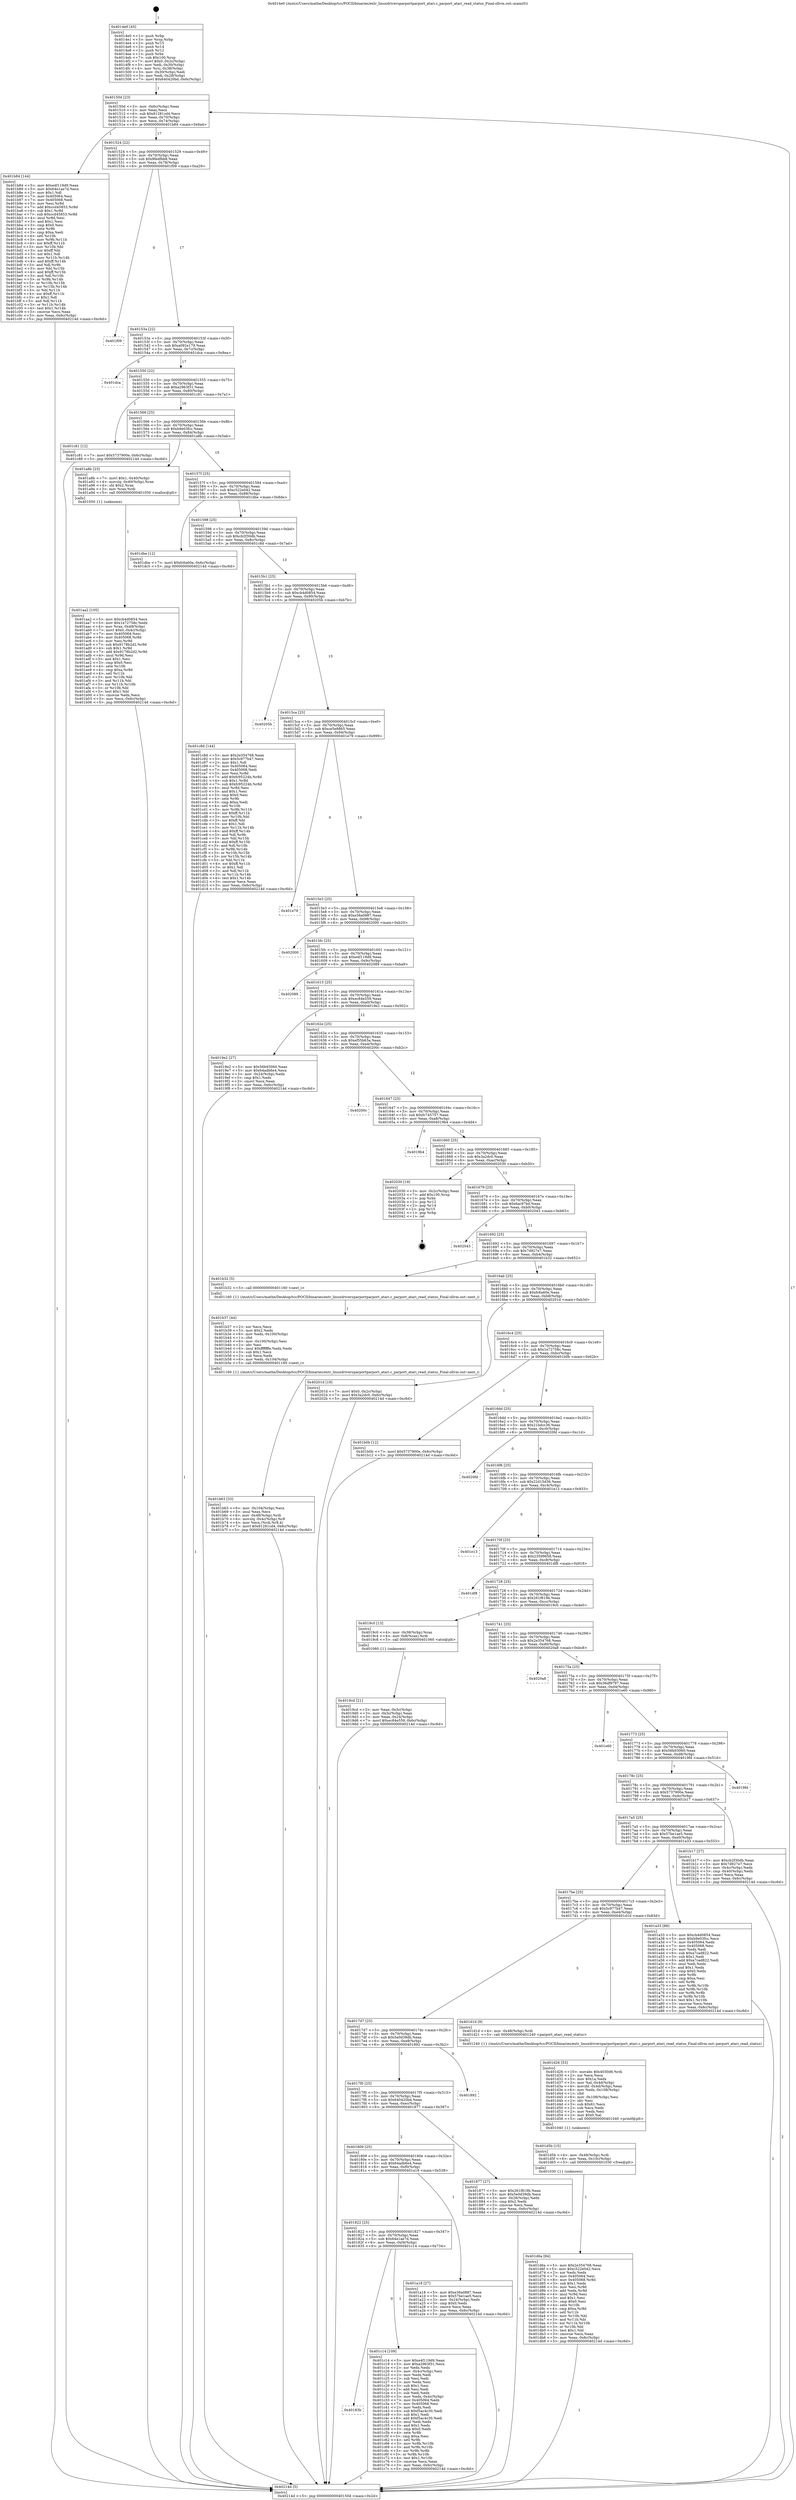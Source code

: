 digraph "0x4014e0" {
  label = "0x4014e0 (/mnt/c/Users/mathe/Desktop/tcc/POCII/binaries/extr_linuxdriversparportparport_atari.c_parport_atari_read_status_Final-ollvm.out::main(0))"
  labelloc = "t"
  node[shape=record]

  Entry [label="",width=0.3,height=0.3,shape=circle,fillcolor=black,style=filled]
  "0x40150d" [label="{
     0x40150d [23]\l
     | [instrs]\l
     &nbsp;&nbsp;0x40150d \<+3\>: mov -0x6c(%rbp),%eax\l
     &nbsp;&nbsp;0x401510 \<+2\>: mov %eax,%ecx\l
     &nbsp;&nbsp;0x401512 \<+6\>: sub $0x81281cd4,%ecx\l
     &nbsp;&nbsp;0x401518 \<+3\>: mov %eax,-0x70(%rbp)\l
     &nbsp;&nbsp;0x40151b \<+3\>: mov %ecx,-0x74(%rbp)\l
     &nbsp;&nbsp;0x40151e \<+6\>: je 0000000000401b84 \<main+0x6a4\>\l
  }"]
  "0x401b84" [label="{
     0x401b84 [144]\l
     | [instrs]\l
     &nbsp;&nbsp;0x401b84 \<+5\>: mov $0xe4f119d9,%eax\l
     &nbsp;&nbsp;0x401b89 \<+5\>: mov $0x64e1ae7d,%ecx\l
     &nbsp;&nbsp;0x401b8e \<+2\>: mov $0x1,%dl\l
     &nbsp;&nbsp;0x401b90 \<+7\>: mov 0x405064,%esi\l
     &nbsp;&nbsp;0x401b97 \<+7\>: mov 0x405068,%edi\l
     &nbsp;&nbsp;0x401b9e \<+3\>: mov %esi,%r8d\l
     &nbsp;&nbsp;0x401ba1 \<+7\>: add $0xccd45853,%r8d\l
     &nbsp;&nbsp;0x401ba8 \<+4\>: sub $0x1,%r8d\l
     &nbsp;&nbsp;0x401bac \<+7\>: sub $0xccd45853,%r8d\l
     &nbsp;&nbsp;0x401bb3 \<+4\>: imul %r8d,%esi\l
     &nbsp;&nbsp;0x401bb7 \<+3\>: and $0x1,%esi\l
     &nbsp;&nbsp;0x401bba \<+3\>: cmp $0x0,%esi\l
     &nbsp;&nbsp;0x401bbd \<+4\>: sete %r9b\l
     &nbsp;&nbsp;0x401bc1 \<+3\>: cmp $0xa,%edi\l
     &nbsp;&nbsp;0x401bc4 \<+4\>: setl %r10b\l
     &nbsp;&nbsp;0x401bc8 \<+3\>: mov %r9b,%r11b\l
     &nbsp;&nbsp;0x401bcb \<+4\>: xor $0xff,%r11b\l
     &nbsp;&nbsp;0x401bcf \<+3\>: mov %r10b,%bl\l
     &nbsp;&nbsp;0x401bd2 \<+3\>: xor $0xff,%bl\l
     &nbsp;&nbsp;0x401bd5 \<+3\>: xor $0x1,%dl\l
     &nbsp;&nbsp;0x401bd8 \<+3\>: mov %r11b,%r14b\l
     &nbsp;&nbsp;0x401bdb \<+4\>: and $0xff,%r14b\l
     &nbsp;&nbsp;0x401bdf \<+3\>: and %dl,%r9b\l
     &nbsp;&nbsp;0x401be2 \<+3\>: mov %bl,%r15b\l
     &nbsp;&nbsp;0x401be5 \<+4\>: and $0xff,%r15b\l
     &nbsp;&nbsp;0x401be9 \<+3\>: and %dl,%r10b\l
     &nbsp;&nbsp;0x401bec \<+3\>: or %r9b,%r14b\l
     &nbsp;&nbsp;0x401bef \<+3\>: or %r10b,%r15b\l
     &nbsp;&nbsp;0x401bf2 \<+3\>: xor %r15b,%r14b\l
     &nbsp;&nbsp;0x401bf5 \<+3\>: or %bl,%r11b\l
     &nbsp;&nbsp;0x401bf8 \<+4\>: xor $0xff,%r11b\l
     &nbsp;&nbsp;0x401bfc \<+3\>: or $0x1,%dl\l
     &nbsp;&nbsp;0x401bff \<+3\>: and %dl,%r11b\l
     &nbsp;&nbsp;0x401c02 \<+3\>: or %r11b,%r14b\l
     &nbsp;&nbsp;0x401c05 \<+4\>: test $0x1,%r14b\l
     &nbsp;&nbsp;0x401c09 \<+3\>: cmovne %ecx,%eax\l
     &nbsp;&nbsp;0x401c0c \<+3\>: mov %eax,-0x6c(%rbp)\l
     &nbsp;&nbsp;0x401c0f \<+5\>: jmp 000000000040214d \<main+0xc6d\>\l
  }"]
  "0x401524" [label="{
     0x401524 [22]\l
     | [instrs]\l
     &nbsp;&nbsp;0x401524 \<+5\>: jmp 0000000000401529 \<main+0x49\>\l
     &nbsp;&nbsp;0x401529 \<+3\>: mov -0x70(%rbp),%eax\l
     &nbsp;&nbsp;0x40152c \<+5\>: sub $0x9fedfbb8,%eax\l
     &nbsp;&nbsp;0x401531 \<+3\>: mov %eax,-0x78(%rbp)\l
     &nbsp;&nbsp;0x401534 \<+6\>: je 0000000000401f09 \<main+0xa29\>\l
  }"]
  Exit [label="",width=0.3,height=0.3,shape=circle,fillcolor=black,style=filled,peripheries=2]
  "0x401f09" [label="{
     0x401f09\l
  }", style=dashed]
  "0x40153a" [label="{
     0x40153a [22]\l
     | [instrs]\l
     &nbsp;&nbsp;0x40153a \<+5\>: jmp 000000000040153f \<main+0x5f\>\l
     &nbsp;&nbsp;0x40153f \<+3\>: mov -0x70(%rbp),%eax\l
     &nbsp;&nbsp;0x401542 \<+5\>: sub $0xa092e179,%eax\l
     &nbsp;&nbsp;0x401547 \<+3\>: mov %eax,-0x7c(%rbp)\l
     &nbsp;&nbsp;0x40154a \<+6\>: je 0000000000401dca \<main+0x8ea\>\l
  }"]
  "0x401d6a" [label="{
     0x401d6a [84]\l
     | [instrs]\l
     &nbsp;&nbsp;0x401d6a \<+5\>: mov $0x2e354768,%eax\l
     &nbsp;&nbsp;0x401d6f \<+5\>: mov $0xc522e042,%ecx\l
     &nbsp;&nbsp;0x401d74 \<+2\>: xor %edx,%edx\l
     &nbsp;&nbsp;0x401d76 \<+7\>: mov 0x405064,%esi\l
     &nbsp;&nbsp;0x401d7d \<+8\>: mov 0x405068,%r8d\l
     &nbsp;&nbsp;0x401d85 \<+3\>: sub $0x1,%edx\l
     &nbsp;&nbsp;0x401d88 \<+3\>: mov %esi,%r9d\l
     &nbsp;&nbsp;0x401d8b \<+3\>: add %edx,%r9d\l
     &nbsp;&nbsp;0x401d8e \<+4\>: imul %r9d,%esi\l
     &nbsp;&nbsp;0x401d92 \<+3\>: and $0x1,%esi\l
     &nbsp;&nbsp;0x401d95 \<+3\>: cmp $0x0,%esi\l
     &nbsp;&nbsp;0x401d98 \<+4\>: sete %r10b\l
     &nbsp;&nbsp;0x401d9c \<+4\>: cmp $0xa,%r8d\l
     &nbsp;&nbsp;0x401da0 \<+4\>: setl %r11b\l
     &nbsp;&nbsp;0x401da4 \<+3\>: mov %r10b,%bl\l
     &nbsp;&nbsp;0x401da7 \<+3\>: and %r11b,%bl\l
     &nbsp;&nbsp;0x401daa \<+3\>: xor %r11b,%r10b\l
     &nbsp;&nbsp;0x401dad \<+3\>: or %r10b,%bl\l
     &nbsp;&nbsp;0x401db0 \<+3\>: test $0x1,%bl\l
     &nbsp;&nbsp;0x401db3 \<+3\>: cmovne %ecx,%eax\l
     &nbsp;&nbsp;0x401db6 \<+3\>: mov %eax,-0x6c(%rbp)\l
     &nbsp;&nbsp;0x401db9 \<+5\>: jmp 000000000040214d \<main+0xc6d\>\l
  }"]
  "0x401dca" [label="{
     0x401dca\l
  }", style=dashed]
  "0x401550" [label="{
     0x401550 [22]\l
     | [instrs]\l
     &nbsp;&nbsp;0x401550 \<+5\>: jmp 0000000000401555 \<main+0x75\>\l
     &nbsp;&nbsp;0x401555 \<+3\>: mov -0x70(%rbp),%eax\l
     &nbsp;&nbsp;0x401558 \<+5\>: sub $0xa2963f31,%eax\l
     &nbsp;&nbsp;0x40155d \<+3\>: mov %eax,-0x80(%rbp)\l
     &nbsp;&nbsp;0x401560 \<+6\>: je 0000000000401c81 \<main+0x7a1\>\l
  }"]
  "0x401d5b" [label="{
     0x401d5b [15]\l
     | [instrs]\l
     &nbsp;&nbsp;0x401d5b \<+4\>: mov -0x48(%rbp),%rdi\l
     &nbsp;&nbsp;0x401d5f \<+6\>: mov %eax,-0x10c(%rbp)\l
     &nbsp;&nbsp;0x401d65 \<+5\>: call 0000000000401030 \<free@plt\>\l
     | [calls]\l
     &nbsp;&nbsp;0x401030 \{1\} (unknown)\l
  }"]
  "0x401c81" [label="{
     0x401c81 [12]\l
     | [instrs]\l
     &nbsp;&nbsp;0x401c81 \<+7\>: movl $0x5737900e,-0x6c(%rbp)\l
     &nbsp;&nbsp;0x401c88 \<+5\>: jmp 000000000040214d \<main+0xc6d\>\l
  }"]
  "0x401566" [label="{
     0x401566 [25]\l
     | [instrs]\l
     &nbsp;&nbsp;0x401566 \<+5\>: jmp 000000000040156b \<main+0x8b\>\l
     &nbsp;&nbsp;0x40156b \<+3\>: mov -0x70(%rbp),%eax\l
     &nbsp;&nbsp;0x40156e \<+5\>: sub $0xb9e03fcc,%eax\l
     &nbsp;&nbsp;0x401573 \<+6\>: mov %eax,-0x84(%rbp)\l
     &nbsp;&nbsp;0x401579 \<+6\>: je 0000000000401a8b \<main+0x5ab\>\l
  }"]
  "0x401d26" [label="{
     0x401d26 [53]\l
     | [instrs]\l
     &nbsp;&nbsp;0x401d26 \<+10\>: movabs $0x4030d6,%rdi\l
     &nbsp;&nbsp;0x401d30 \<+2\>: xor %ecx,%ecx\l
     &nbsp;&nbsp;0x401d32 \<+5\>: mov $0x1a,%edx\l
     &nbsp;&nbsp;0x401d37 \<+3\>: mov %al,-0x4d(%rbp)\l
     &nbsp;&nbsp;0x401d3a \<+4\>: movzbl -0x4d(%rbp),%eax\l
     &nbsp;&nbsp;0x401d3e \<+6\>: mov %edx,-0x108(%rbp)\l
     &nbsp;&nbsp;0x401d44 \<+1\>: cltd\l
     &nbsp;&nbsp;0x401d45 \<+6\>: mov -0x108(%rbp),%esi\l
     &nbsp;&nbsp;0x401d4b \<+2\>: idiv %esi\l
     &nbsp;&nbsp;0x401d4d \<+3\>: sub $0x61,%ecx\l
     &nbsp;&nbsp;0x401d50 \<+2\>: sub %ecx,%edx\l
     &nbsp;&nbsp;0x401d52 \<+2\>: mov %edx,%esi\l
     &nbsp;&nbsp;0x401d54 \<+2\>: mov $0x0,%al\l
     &nbsp;&nbsp;0x401d56 \<+5\>: call 0000000000401040 \<printf@plt\>\l
     | [calls]\l
     &nbsp;&nbsp;0x401040 \{1\} (unknown)\l
  }"]
  "0x401a8b" [label="{
     0x401a8b [23]\l
     | [instrs]\l
     &nbsp;&nbsp;0x401a8b \<+7\>: movl $0x1,-0x40(%rbp)\l
     &nbsp;&nbsp;0x401a92 \<+4\>: movslq -0x40(%rbp),%rax\l
     &nbsp;&nbsp;0x401a96 \<+4\>: shl $0x2,%rax\l
     &nbsp;&nbsp;0x401a9a \<+3\>: mov %rax,%rdi\l
     &nbsp;&nbsp;0x401a9d \<+5\>: call 0000000000401050 \<malloc@plt\>\l
     | [calls]\l
     &nbsp;&nbsp;0x401050 \{1\} (unknown)\l
  }"]
  "0x40157f" [label="{
     0x40157f [25]\l
     | [instrs]\l
     &nbsp;&nbsp;0x40157f \<+5\>: jmp 0000000000401584 \<main+0xa4\>\l
     &nbsp;&nbsp;0x401584 \<+3\>: mov -0x70(%rbp),%eax\l
     &nbsp;&nbsp;0x401587 \<+5\>: sub $0xc522e042,%eax\l
     &nbsp;&nbsp;0x40158c \<+6\>: mov %eax,-0x88(%rbp)\l
     &nbsp;&nbsp;0x401592 \<+6\>: je 0000000000401dbe \<main+0x8de\>\l
  }"]
  "0x40183b" [label="{
     0x40183b\l
  }", style=dashed]
  "0x401dbe" [label="{
     0x401dbe [12]\l
     | [instrs]\l
     &nbsp;&nbsp;0x401dbe \<+7\>: movl $0xfc6a60e,-0x6c(%rbp)\l
     &nbsp;&nbsp;0x401dc5 \<+5\>: jmp 000000000040214d \<main+0xc6d\>\l
  }"]
  "0x401598" [label="{
     0x401598 [25]\l
     | [instrs]\l
     &nbsp;&nbsp;0x401598 \<+5\>: jmp 000000000040159d \<main+0xbd\>\l
     &nbsp;&nbsp;0x40159d \<+3\>: mov -0x70(%rbp),%eax\l
     &nbsp;&nbsp;0x4015a0 \<+5\>: sub $0xcb2f30db,%eax\l
     &nbsp;&nbsp;0x4015a5 \<+6\>: mov %eax,-0x8c(%rbp)\l
     &nbsp;&nbsp;0x4015ab \<+6\>: je 0000000000401c8d \<main+0x7ad\>\l
  }"]
  "0x401c14" [label="{
     0x401c14 [109]\l
     | [instrs]\l
     &nbsp;&nbsp;0x401c14 \<+5\>: mov $0xe4f119d9,%eax\l
     &nbsp;&nbsp;0x401c19 \<+5\>: mov $0xa2963f31,%ecx\l
     &nbsp;&nbsp;0x401c1e \<+2\>: xor %edx,%edx\l
     &nbsp;&nbsp;0x401c20 \<+3\>: mov -0x4c(%rbp),%esi\l
     &nbsp;&nbsp;0x401c23 \<+2\>: mov %edx,%edi\l
     &nbsp;&nbsp;0x401c25 \<+2\>: sub %esi,%edi\l
     &nbsp;&nbsp;0x401c27 \<+2\>: mov %edx,%esi\l
     &nbsp;&nbsp;0x401c29 \<+3\>: sub $0x1,%esi\l
     &nbsp;&nbsp;0x401c2c \<+2\>: add %esi,%edi\l
     &nbsp;&nbsp;0x401c2e \<+2\>: sub %edi,%edx\l
     &nbsp;&nbsp;0x401c30 \<+3\>: mov %edx,-0x4c(%rbp)\l
     &nbsp;&nbsp;0x401c33 \<+7\>: mov 0x405064,%edx\l
     &nbsp;&nbsp;0x401c3a \<+7\>: mov 0x405068,%esi\l
     &nbsp;&nbsp;0x401c41 \<+2\>: mov %edx,%edi\l
     &nbsp;&nbsp;0x401c43 \<+6\>: sub $0xf5ac4c30,%edi\l
     &nbsp;&nbsp;0x401c49 \<+3\>: sub $0x1,%edi\l
     &nbsp;&nbsp;0x401c4c \<+6\>: add $0xf5ac4c30,%edi\l
     &nbsp;&nbsp;0x401c52 \<+3\>: imul %edi,%edx\l
     &nbsp;&nbsp;0x401c55 \<+3\>: and $0x1,%edx\l
     &nbsp;&nbsp;0x401c58 \<+3\>: cmp $0x0,%edx\l
     &nbsp;&nbsp;0x401c5b \<+4\>: sete %r8b\l
     &nbsp;&nbsp;0x401c5f \<+3\>: cmp $0xa,%esi\l
     &nbsp;&nbsp;0x401c62 \<+4\>: setl %r9b\l
     &nbsp;&nbsp;0x401c66 \<+3\>: mov %r8b,%r10b\l
     &nbsp;&nbsp;0x401c69 \<+3\>: and %r9b,%r10b\l
     &nbsp;&nbsp;0x401c6c \<+3\>: xor %r9b,%r8b\l
     &nbsp;&nbsp;0x401c6f \<+3\>: or %r8b,%r10b\l
     &nbsp;&nbsp;0x401c72 \<+4\>: test $0x1,%r10b\l
     &nbsp;&nbsp;0x401c76 \<+3\>: cmovne %ecx,%eax\l
     &nbsp;&nbsp;0x401c79 \<+3\>: mov %eax,-0x6c(%rbp)\l
     &nbsp;&nbsp;0x401c7c \<+5\>: jmp 000000000040214d \<main+0xc6d\>\l
  }"]
  "0x401c8d" [label="{
     0x401c8d [144]\l
     | [instrs]\l
     &nbsp;&nbsp;0x401c8d \<+5\>: mov $0x2e354768,%eax\l
     &nbsp;&nbsp;0x401c92 \<+5\>: mov $0x5c977b47,%ecx\l
     &nbsp;&nbsp;0x401c97 \<+2\>: mov $0x1,%dl\l
     &nbsp;&nbsp;0x401c99 \<+7\>: mov 0x405064,%esi\l
     &nbsp;&nbsp;0x401ca0 \<+7\>: mov 0x405068,%edi\l
     &nbsp;&nbsp;0x401ca7 \<+3\>: mov %esi,%r8d\l
     &nbsp;&nbsp;0x401caa \<+7\>: add $0xfc95224b,%r8d\l
     &nbsp;&nbsp;0x401cb1 \<+4\>: sub $0x1,%r8d\l
     &nbsp;&nbsp;0x401cb5 \<+7\>: sub $0xfc95224b,%r8d\l
     &nbsp;&nbsp;0x401cbc \<+4\>: imul %r8d,%esi\l
     &nbsp;&nbsp;0x401cc0 \<+3\>: and $0x1,%esi\l
     &nbsp;&nbsp;0x401cc3 \<+3\>: cmp $0x0,%esi\l
     &nbsp;&nbsp;0x401cc6 \<+4\>: sete %r9b\l
     &nbsp;&nbsp;0x401cca \<+3\>: cmp $0xa,%edi\l
     &nbsp;&nbsp;0x401ccd \<+4\>: setl %r10b\l
     &nbsp;&nbsp;0x401cd1 \<+3\>: mov %r9b,%r11b\l
     &nbsp;&nbsp;0x401cd4 \<+4\>: xor $0xff,%r11b\l
     &nbsp;&nbsp;0x401cd8 \<+3\>: mov %r10b,%bl\l
     &nbsp;&nbsp;0x401cdb \<+3\>: xor $0xff,%bl\l
     &nbsp;&nbsp;0x401cde \<+3\>: xor $0x1,%dl\l
     &nbsp;&nbsp;0x401ce1 \<+3\>: mov %r11b,%r14b\l
     &nbsp;&nbsp;0x401ce4 \<+4\>: and $0xff,%r14b\l
     &nbsp;&nbsp;0x401ce8 \<+3\>: and %dl,%r9b\l
     &nbsp;&nbsp;0x401ceb \<+3\>: mov %bl,%r15b\l
     &nbsp;&nbsp;0x401cee \<+4\>: and $0xff,%r15b\l
     &nbsp;&nbsp;0x401cf2 \<+3\>: and %dl,%r10b\l
     &nbsp;&nbsp;0x401cf5 \<+3\>: or %r9b,%r14b\l
     &nbsp;&nbsp;0x401cf8 \<+3\>: or %r10b,%r15b\l
     &nbsp;&nbsp;0x401cfb \<+3\>: xor %r15b,%r14b\l
     &nbsp;&nbsp;0x401cfe \<+3\>: or %bl,%r11b\l
     &nbsp;&nbsp;0x401d01 \<+4\>: xor $0xff,%r11b\l
     &nbsp;&nbsp;0x401d05 \<+3\>: or $0x1,%dl\l
     &nbsp;&nbsp;0x401d08 \<+3\>: and %dl,%r11b\l
     &nbsp;&nbsp;0x401d0b \<+3\>: or %r11b,%r14b\l
     &nbsp;&nbsp;0x401d0e \<+4\>: test $0x1,%r14b\l
     &nbsp;&nbsp;0x401d12 \<+3\>: cmovne %ecx,%eax\l
     &nbsp;&nbsp;0x401d15 \<+3\>: mov %eax,-0x6c(%rbp)\l
     &nbsp;&nbsp;0x401d18 \<+5\>: jmp 000000000040214d \<main+0xc6d\>\l
  }"]
  "0x4015b1" [label="{
     0x4015b1 [25]\l
     | [instrs]\l
     &nbsp;&nbsp;0x4015b1 \<+5\>: jmp 00000000004015b6 \<main+0xd6\>\l
     &nbsp;&nbsp;0x4015b6 \<+3\>: mov -0x70(%rbp),%eax\l
     &nbsp;&nbsp;0x4015b9 \<+5\>: sub $0xcb4d0854,%eax\l
     &nbsp;&nbsp;0x4015be \<+6\>: mov %eax,-0x90(%rbp)\l
     &nbsp;&nbsp;0x4015c4 \<+6\>: je 000000000040205b \<main+0xb7b\>\l
  }"]
  "0x401b63" [label="{
     0x401b63 [33]\l
     | [instrs]\l
     &nbsp;&nbsp;0x401b63 \<+6\>: mov -0x104(%rbp),%ecx\l
     &nbsp;&nbsp;0x401b69 \<+3\>: imul %eax,%ecx\l
     &nbsp;&nbsp;0x401b6c \<+4\>: mov -0x48(%rbp),%rdi\l
     &nbsp;&nbsp;0x401b70 \<+4\>: movslq -0x4c(%rbp),%r8\l
     &nbsp;&nbsp;0x401b74 \<+4\>: mov %ecx,(%rdi,%r8,4)\l
     &nbsp;&nbsp;0x401b78 \<+7\>: movl $0x81281cd4,-0x6c(%rbp)\l
     &nbsp;&nbsp;0x401b7f \<+5\>: jmp 000000000040214d \<main+0xc6d\>\l
  }"]
  "0x40205b" [label="{
     0x40205b\l
  }", style=dashed]
  "0x4015ca" [label="{
     0x4015ca [25]\l
     | [instrs]\l
     &nbsp;&nbsp;0x4015ca \<+5\>: jmp 00000000004015cf \<main+0xef\>\l
     &nbsp;&nbsp;0x4015cf \<+3\>: mov -0x70(%rbp),%eax\l
     &nbsp;&nbsp;0x4015d2 \<+5\>: sub $0xce5e8865,%eax\l
     &nbsp;&nbsp;0x4015d7 \<+6\>: mov %eax,-0x94(%rbp)\l
     &nbsp;&nbsp;0x4015dd \<+6\>: je 0000000000401e79 \<main+0x999\>\l
  }"]
  "0x401b37" [label="{
     0x401b37 [44]\l
     | [instrs]\l
     &nbsp;&nbsp;0x401b37 \<+2\>: xor %ecx,%ecx\l
     &nbsp;&nbsp;0x401b39 \<+5\>: mov $0x2,%edx\l
     &nbsp;&nbsp;0x401b3e \<+6\>: mov %edx,-0x100(%rbp)\l
     &nbsp;&nbsp;0x401b44 \<+1\>: cltd\l
     &nbsp;&nbsp;0x401b45 \<+6\>: mov -0x100(%rbp),%esi\l
     &nbsp;&nbsp;0x401b4b \<+2\>: idiv %esi\l
     &nbsp;&nbsp;0x401b4d \<+6\>: imul $0xfffffffe,%edx,%edx\l
     &nbsp;&nbsp;0x401b53 \<+3\>: sub $0x1,%ecx\l
     &nbsp;&nbsp;0x401b56 \<+2\>: sub %ecx,%edx\l
     &nbsp;&nbsp;0x401b58 \<+6\>: mov %edx,-0x104(%rbp)\l
     &nbsp;&nbsp;0x401b5e \<+5\>: call 0000000000401160 \<next_i\>\l
     | [calls]\l
     &nbsp;&nbsp;0x401160 \{1\} (/mnt/c/Users/mathe/Desktop/tcc/POCII/binaries/extr_linuxdriversparportparport_atari.c_parport_atari_read_status_Final-ollvm.out::next_i)\l
  }"]
  "0x401e79" [label="{
     0x401e79\l
  }", style=dashed]
  "0x4015e3" [label="{
     0x4015e3 [25]\l
     | [instrs]\l
     &nbsp;&nbsp;0x4015e3 \<+5\>: jmp 00000000004015e8 \<main+0x108\>\l
     &nbsp;&nbsp;0x4015e8 \<+3\>: mov -0x70(%rbp),%eax\l
     &nbsp;&nbsp;0x4015eb \<+5\>: sub $0xe36a0887,%eax\l
     &nbsp;&nbsp;0x4015f0 \<+6\>: mov %eax,-0x98(%rbp)\l
     &nbsp;&nbsp;0x4015f6 \<+6\>: je 0000000000402000 \<main+0xb20\>\l
  }"]
  "0x401aa2" [label="{
     0x401aa2 [105]\l
     | [instrs]\l
     &nbsp;&nbsp;0x401aa2 \<+5\>: mov $0xcb4d0854,%ecx\l
     &nbsp;&nbsp;0x401aa7 \<+5\>: mov $0x1e72758c,%edx\l
     &nbsp;&nbsp;0x401aac \<+4\>: mov %rax,-0x48(%rbp)\l
     &nbsp;&nbsp;0x401ab0 \<+7\>: movl $0x0,-0x4c(%rbp)\l
     &nbsp;&nbsp;0x401ab7 \<+7\>: mov 0x405064,%esi\l
     &nbsp;&nbsp;0x401abe \<+8\>: mov 0x405068,%r8d\l
     &nbsp;&nbsp;0x401ac6 \<+3\>: mov %esi,%r9d\l
     &nbsp;&nbsp;0x401ac9 \<+7\>: sub $0x9178b2d2,%r9d\l
     &nbsp;&nbsp;0x401ad0 \<+4\>: sub $0x1,%r9d\l
     &nbsp;&nbsp;0x401ad4 \<+7\>: add $0x9178b2d2,%r9d\l
     &nbsp;&nbsp;0x401adb \<+4\>: imul %r9d,%esi\l
     &nbsp;&nbsp;0x401adf \<+3\>: and $0x1,%esi\l
     &nbsp;&nbsp;0x401ae2 \<+3\>: cmp $0x0,%esi\l
     &nbsp;&nbsp;0x401ae5 \<+4\>: sete %r10b\l
     &nbsp;&nbsp;0x401ae9 \<+4\>: cmp $0xa,%r8d\l
     &nbsp;&nbsp;0x401aed \<+4\>: setl %r11b\l
     &nbsp;&nbsp;0x401af1 \<+3\>: mov %r10b,%bl\l
     &nbsp;&nbsp;0x401af4 \<+3\>: and %r11b,%bl\l
     &nbsp;&nbsp;0x401af7 \<+3\>: xor %r11b,%r10b\l
     &nbsp;&nbsp;0x401afa \<+3\>: or %r10b,%bl\l
     &nbsp;&nbsp;0x401afd \<+3\>: test $0x1,%bl\l
     &nbsp;&nbsp;0x401b00 \<+3\>: cmovne %edx,%ecx\l
     &nbsp;&nbsp;0x401b03 \<+3\>: mov %ecx,-0x6c(%rbp)\l
     &nbsp;&nbsp;0x401b06 \<+5\>: jmp 000000000040214d \<main+0xc6d\>\l
  }"]
  "0x402000" [label="{
     0x402000\l
  }", style=dashed]
  "0x4015fc" [label="{
     0x4015fc [25]\l
     | [instrs]\l
     &nbsp;&nbsp;0x4015fc \<+5\>: jmp 0000000000401601 \<main+0x121\>\l
     &nbsp;&nbsp;0x401601 \<+3\>: mov -0x70(%rbp),%eax\l
     &nbsp;&nbsp;0x401604 \<+5\>: sub $0xe4f119d9,%eax\l
     &nbsp;&nbsp;0x401609 \<+6\>: mov %eax,-0x9c(%rbp)\l
     &nbsp;&nbsp;0x40160f \<+6\>: je 0000000000402089 \<main+0xba9\>\l
  }"]
  "0x401822" [label="{
     0x401822 [25]\l
     | [instrs]\l
     &nbsp;&nbsp;0x401822 \<+5\>: jmp 0000000000401827 \<main+0x347\>\l
     &nbsp;&nbsp;0x401827 \<+3\>: mov -0x70(%rbp),%eax\l
     &nbsp;&nbsp;0x40182a \<+5\>: sub $0x64e1ae7d,%eax\l
     &nbsp;&nbsp;0x40182f \<+6\>: mov %eax,-0xf4(%rbp)\l
     &nbsp;&nbsp;0x401835 \<+6\>: je 0000000000401c14 \<main+0x734\>\l
  }"]
  "0x402089" [label="{
     0x402089\l
  }", style=dashed]
  "0x401615" [label="{
     0x401615 [25]\l
     | [instrs]\l
     &nbsp;&nbsp;0x401615 \<+5\>: jmp 000000000040161a \<main+0x13a\>\l
     &nbsp;&nbsp;0x40161a \<+3\>: mov -0x70(%rbp),%eax\l
     &nbsp;&nbsp;0x40161d \<+5\>: sub $0xec84e559,%eax\l
     &nbsp;&nbsp;0x401622 \<+6\>: mov %eax,-0xa0(%rbp)\l
     &nbsp;&nbsp;0x401628 \<+6\>: je 00000000004019e2 \<main+0x502\>\l
  }"]
  "0x401a18" [label="{
     0x401a18 [27]\l
     | [instrs]\l
     &nbsp;&nbsp;0x401a18 \<+5\>: mov $0xe36a0887,%eax\l
     &nbsp;&nbsp;0x401a1d \<+5\>: mov $0x57be1ae5,%ecx\l
     &nbsp;&nbsp;0x401a22 \<+3\>: mov -0x24(%rbp),%edx\l
     &nbsp;&nbsp;0x401a25 \<+3\>: cmp $0x0,%edx\l
     &nbsp;&nbsp;0x401a28 \<+3\>: cmove %ecx,%eax\l
     &nbsp;&nbsp;0x401a2b \<+3\>: mov %eax,-0x6c(%rbp)\l
     &nbsp;&nbsp;0x401a2e \<+5\>: jmp 000000000040214d \<main+0xc6d\>\l
  }"]
  "0x4019e2" [label="{
     0x4019e2 [27]\l
     | [instrs]\l
     &nbsp;&nbsp;0x4019e2 \<+5\>: mov $0x56b93060,%eax\l
     &nbsp;&nbsp;0x4019e7 \<+5\>: mov $0x64adb6e4,%ecx\l
     &nbsp;&nbsp;0x4019ec \<+3\>: mov -0x24(%rbp),%edx\l
     &nbsp;&nbsp;0x4019ef \<+3\>: cmp $0x1,%edx\l
     &nbsp;&nbsp;0x4019f2 \<+3\>: cmovl %ecx,%eax\l
     &nbsp;&nbsp;0x4019f5 \<+3\>: mov %eax,-0x6c(%rbp)\l
     &nbsp;&nbsp;0x4019f8 \<+5\>: jmp 000000000040214d \<main+0xc6d\>\l
  }"]
  "0x40162e" [label="{
     0x40162e [25]\l
     | [instrs]\l
     &nbsp;&nbsp;0x40162e \<+5\>: jmp 0000000000401633 \<main+0x153\>\l
     &nbsp;&nbsp;0x401633 \<+3\>: mov -0x70(%rbp),%eax\l
     &nbsp;&nbsp;0x401636 \<+5\>: sub $0xef55b63a,%eax\l
     &nbsp;&nbsp;0x40163b \<+6\>: mov %eax,-0xa4(%rbp)\l
     &nbsp;&nbsp;0x401641 \<+6\>: je 000000000040200c \<main+0xb2c\>\l
  }"]
  "0x4019cd" [label="{
     0x4019cd [21]\l
     | [instrs]\l
     &nbsp;&nbsp;0x4019cd \<+3\>: mov %eax,-0x3c(%rbp)\l
     &nbsp;&nbsp;0x4019d0 \<+3\>: mov -0x3c(%rbp),%eax\l
     &nbsp;&nbsp;0x4019d3 \<+3\>: mov %eax,-0x24(%rbp)\l
     &nbsp;&nbsp;0x4019d6 \<+7\>: movl $0xec84e559,-0x6c(%rbp)\l
     &nbsp;&nbsp;0x4019dd \<+5\>: jmp 000000000040214d \<main+0xc6d\>\l
  }"]
  "0x40200c" [label="{
     0x40200c\l
  }", style=dashed]
  "0x401647" [label="{
     0x401647 [25]\l
     | [instrs]\l
     &nbsp;&nbsp;0x401647 \<+5\>: jmp 000000000040164c \<main+0x16c\>\l
     &nbsp;&nbsp;0x40164c \<+3\>: mov -0x70(%rbp),%eax\l
     &nbsp;&nbsp;0x40164f \<+5\>: sub $0xfc745757,%eax\l
     &nbsp;&nbsp;0x401654 \<+6\>: mov %eax,-0xa8(%rbp)\l
     &nbsp;&nbsp;0x40165a \<+6\>: je 00000000004019b4 \<main+0x4d4\>\l
  }"]
  "0x4014e0" [label="{
     0x4014e0 [45]\l
     | [instrs]\l
     &nbsp;&nbsp;0x4014e0 \<+1\>: push %rbp\l
     &nbsp;&nbsp;0x4014e1 \<+3\>: mov %rsp,%rbp\l
     &nbsp;&nbsp;0x4014e4 \<+2\>: push %r15\l
     &nbsp;&nbsp;0x4014e6 \<+2\>: push %r14\l
     &nbsp;&nbsp;0x4014e8 \<+2\>: push %r12\l
     &nbsp;&nbsp;0x4014ea \<+1\>: push %rbx\l
     &nbsp;&nbsp;0x4014eb \<+7\>: sub $0x100,%rsp\l
     &nbsp;&nbsp;0x4014f2 \<+7\>: movl $0x0,-0x2c(%rbp)\l
     &nbsp;&nbsp;0x4014f9 \<+3\>: mov %edi,-0x30(%rbp)\l
     &nbsp;&nbsp;0x4014fc \<+4\>: mov %rsi,-0x38(%rbp)\l
     &nbsp;&nbsp;0x401500 \<+3\>: mov -0x30(%rbp),%edi\l
     &nbsp;&nbsp;0x401503 \<+3\>: mov %edi,-0x28(%rbp)\l
     &nbsp;&nbsp;0x401506 \<+7\>: movl $0x640420bd,-0x6c(%rbp)\l
  }"]
  "0x4019b4" [label="{
     0x4019b4\l
  }", style=dashed]
  "0x401660" [label="{
     0x401660 [25]\l
     | [instrs]\l
     &nbsp;&nbsp;0x401660 \<+5\>: jmp 0000000000401665 \<main+0x185\>\l
     &nbsp;&nbsp;0x401665 \<+3\>: mov -0x70(%rbp),%eax\l
     &nbsp;&nbsp;0x401668 \<+5\>: sub $0x3a2dc0,%eax\l
     &nbsp;&nbsp;0x40166d \<+6\>: mov %eax,-0xac(%rbp)\l
     &nbsp;&nbsp;0x401673 \<+6\>: je 0000000000402030 \<main+0xb50\>\l
  }"]
  "0x40214d" [label="{
     0x40214d [5]\l
     | [instrs]\l
     &nbsp;&nbsp;0x40214d \<+5\>: jmp 000000000040150d \<main+0x2d\>\l
  }"]
  "0x402030" [label="{
     0x402030 [19]\l
     | [instrs]\l
     &nbsp;&nbsp;0x402030 \<+3\>: mov -0x2c(%rbp),%eax\l
     &nbsp;&nbsp;0x402033 \<+7\>: add $0x100,%rsp\l
     &nbsp;&nbsp;0x40203a \<+1\>: pop %rbx\l
     &nbsp;&nbsp;0x40203b \<+2\>: pop %r12\l
     &nbsp;&nbsp;0x40203d \<+2\>: pop %r14\l
     &nbsp;&nbsp;0x40203f \<+2\>: pop %r15\l
     &nbsp;&nbsp;0x402041 \<+1\>: pop %rbp\l
     &nbsp;&nbsp;0x402042 \<+1\>: ret\l
  }"]
  "0x401679" [label="{
     0x401679 [25]\l
     | [instrs]\l
     &nbsp;&nbsp;0x401679 \<+5\>: jmp 000000000040167e \<main+0x19e\>\l
     &nbsp;&nbsp;0x40167e \<+3\>: mov -0x70(%rbp),%eax\l
     &nbsp;&nbsp;0x401681 \<+5\>: sub $0x6ac97bd,%eax\l
     &nbsp;&nbsp;0x401686 \<+6\>: mov %eax,-0xb0(%rbp)\l
     &nbsp;&nbsp;0x40168c \<+6\>: je 0000000000402043 \<main+0xb63\>\l
  }"]
  "0x401809" [label="{
     0x401809 [25]\l
     | [instrs]\l
     &nbsp;&nbsp;0x401809 \<+5\>: jmp 000000000040180e \<main+0x32e\>\l
     &nbsp;&nbsp;0x40180e \<+3\>: mov -0x70(%rbp),%eax\l
     &nbsp;&nbsp;0x401811 \<+5\>: sub $0x64adb6e4,%eax\l
     &nbsp;&nbsp;0x401816 \<+6\>: mov %eax,-0xf0(%rbp)\l
     &nbsp;&nbsp;0x40181c \<+6\>: je 0000000000401a18 \<main+0x538\>\l
  }"]
  "0x402043" [label="{
     0x402043\l
  }", style=dashed]
  "0x401692" [label="{
     0x401692 [25]\l
     | [instrs]\l
     &nbsp;&nbsp;0x401692 \<+5\>: jmp 0000000000401697 \<main+0x1b7\>\l
     &nbsp;&nbsp;0x401697 \<+3\>: mov -0x70(%rbp),%eax\l
     &nbsp;&nbsp;0x40169a \<+5\>: sub $0x7d927e7,%eax\l
     &nbsp;&nbsp;0x40169f \<+6\>: mov %eax,-0xb4(%rbp)\l
     &nbsp;&nbsp;0x4016a5 \<+6\>: je 0000000000401b32 \<main+0x652\>\l
  }"]
  "0x401877" [label="{
     0x401877 [27]\l
     | [instrs]\l
     &nbsp;&nbsp;0x401877 \<+5\>: mov $0x261f819b,%eax\l
     &nbsp;&nbsp;0x40187c \<+5\>: mov $0x5e0d39db,%ecx\l
     &nbsp;&nbsp;0x401881 \<+3\>: mov -0x28(%rbp),%edx\l
     &nbsp;&nbsp;0x401884 \<+3\>: cmp $0x2,%edx\l
     &nbsp;&nbsp;0x401887 \<+3\>: cmovne %ecx,%eax\l
     &nbsp;&nbsp;0x40188a \<+3\>: mov %eax,-0x6c(%rbp)\l
     &nbsp;&nbsp;0x40188d \<+5\>: jmp 000000000040214d \<main+0xc6d\>\l
  }"]
  "0x401b32" [label="{
     0x401b32 [5]\l
     | [instrs]\l
     &nbsp;&nbsp;0x401b32 \<+5\>: call 0000000000401160 \<next_i\>\l
     | [calls]\l
     &nbsp;&nbsp;0x401160 \{1\} (/mnt/c/Users/mathe/Desktop/tcc/POCII/binaries/extr_linuxdriversparportparport_atari.c_parport_atari_read_status_Final-ollvm.out::next_i)\l
  }"]
  "0x4016ab" [label="{
     0x4016ab [25]\l
     | [instrs]\l
     &nbsp;&nbsp;0x4016ab \<+5\>: jmp 00000000004016b0 \<main+0x1d0\>\l
     &nbsp;&nbsp;0x4016b0 \<+3\>: mov -0x70(%rbp),%eax\l
     &nbsp;&nbsp;0x4016b3 \<+5\>: sub $0xfc6a60e,%eax\l
     &nbsp;&nbsp;0x4016b8 \<+6\>: mov %eax,-0xb8(%rbp)\l
     &nbsp;&nbsp;0x4016be \<+6\>: je 000000000040201d \<main+0xb3d\>\l
  }"]
  "0x4017f0" [label="{
     0x4017f0 [25]\l
     | [instrs]\l
     &nbsp;&nbsp;0x4017f0 \<+5\>: jmp 00000000004017f5 \<main+0x315\>\l
     &nbsp;&nbsp;0x4017f5 \<+3\>: mov -0x70(%rbp),%eax\l
     &nbsp;&nbsp;0x4017f8 \<+5\>: sub $0x640420bd,%eax\l
     &nbsp;&nbsp;0x4017fd \<+6\>: mov %eax,-0xec(%rbp)\l
     &nbsp;&nbsp;0x401803 \<+6\>: je 0000000000401877 \<main+0x397\>\l
  }"]
  "0x40201d" [label="{
     0x40201d [19]\l
     | [instrs]\l
     &nbsp;&nbsp;0x40201d \<+7\>: movl $0x0,-0x2c(%rbp)\l
     &nbsp;&nbsp;0x402024 \<+7\>: movl $0x3a2dc0,-0x6c(%rbp)\l
     &nbsp;&nbsp;0x40202b \<+5\>: jmp 000000000040214d \<main+0xc6d\>\l
  }"]
  "0x4016c4" [label="{
     0x4016c4 [25]\l
     | [instrs]\l
     &nbsp;&nbsp;0x4016c4 \<+5\>: jmp 00000000004016c9 \<main+0x1e9\>\l
     &nbsp;&nbsp;0x4016c9 \<+3\>: mov -0x70(%rbp),%eax\l
     &nbsp;&nbsp;0x4016cc \<+5\>: sub $0x1e72758c,%eax\l
     &nbsp;&nbsp;0x4016d1 \<+6\>: mov %eax,-0xbc(%rbp)\l
     &nbsp;&nbsp;0x4016d7 \<+6\>: je 0000000000401b0b \<main+0x62b\>\l
  }"]
  "0x401892" [label="{
     0x401892\l
  }", style=dashed]
  "0x401b0b" [label="{
     0x401b0b [12]\l
     | [instrs]\l
     &nbsp;&nbsp;0x401b0b \<+7\>: movl $0x5737900e,-0x6c(%rbp)\l
     &nbsp;&nbsp;0x401b12 \<+5\>: jmp 000000000040214d \<main+0xc6d\>\l
  }"]
  "0x4016dd" [label="{
     0x4016dd [25]\l
     | [instrs]\l
     &nbsp;&nbsp;0x4016dd \<+5\>: jmp 00000000004016e2 \<main+0x202\>\l
     &nbsp;&nbsp;0x4016e2 \<+3\>: mov -0x70(%rbp),%eax\l
     &nbsp;&nbsp;0x4016e5 \<+5\>: sub $0x21bdcc36,%eax\l
     &nbsp;&nbsp;0x4016ea \<+6\>: mov %eax,-0xc0(%rbp)\l
     &nbsp;&nbsp;0x4016f0 \<+6\>: je 00000000004020fd \<main+0xc1d\>\l
  }"]
  "0x4017d7" [label="{
     0x4017d7 [25]\l
     | [instrs]\l
     &nbsp;&nbsp;0x4017d7 \<+5\>: jmp 00000000004017dc \<main+0x2fc\>\l
     &nbsp;&nbsp;0x4017dc \<+3\>: mov -0x70(%rbp),%eax\l
     &nbsp;&nbsp;0x4017df \<+5\>: sub $0x5e0d39db,%eax\l
     &nbsp;&nbsp;0x4017e4 \<+6\>: mov %eax,-0xe8(%rbp)\l
     &nbsp;&nbsp;0x4017ea \<+6\>: je 0000000000401892 \<main+0x3b2\>\l
  }"]
  "0x4020fd" [label="{
     0x4020fd\l
  }", style=dashed]
  "0x4016f6" [label="{
     0x4016f6 [25]\l
     | [instrs]\l
     &nbsp;&nbsp;0x4016f6 \<+5\>: jmp 00000000004016fb \<main+0x21b\>\l
     &nbsp;&nbsp;0x4016fb \<+3\>: mov -0x70(%rbp),%eax\l
     &nbsp;&nbsp;0x4016fe \<+5\>: sub $0x22d15d36,%eax\l
     &nbsp;&nbsp;0x401703 \<+6\>: mov %eax,-0xc4(%rbp)\l
     &nbsp;&nbsp;0x401709 \<+6\>: je 0000000000401e13 \<main+0x933\>\l
  }"]
  "0x401d1d" [label="{
     0x401d1d [9]\l
     | [instrs]\l
     &nbsp;&nbsp;0x401d1d \<+4\>: mov -0x48(%rbp),%rdi\l
     &nbsp;&nbsp;0x401d21 \<+5\>: call 0000000000401240 \<parport_atari_read_status\>\l
     | [calls]\l
     &nbsp;&nbsp;0x401240 \{1\} (/mnt/c/Users/mathe/Desktop/tcc/POCII/binaries/extr_linuxdriversparportparport_atari.c_parport_atari_read_status_Final-ollvm.out::parport_atari_read_status)\l
  }"]
  "0x401e13" [label="{
     0x401e13\l
  }", style=dashed]
  "0x40170f" [label="{
     0x40170f [25]\l
     | [instrs]\l
     &nbsp;&nbsp;0x40170f \<+5\>: jmp 0000000000401714 \<main+0x234\>\l
     &nbsp;&nbsp;0x401714 \<+3\>: mov -0x70(%rbp),%eax\l
     &nbsp;&nbsp;0x401717 \<+5\>: sub $0x23599658,%eax\l
     &nbsp;&nbsp;0x40171c \<+6\>: mov %eax,-0xc8(%rbp)\l
     &nbsp;&nbsp;0x401722 \<+6\>: je 0000000000401df8 \<main+0x918\>\l
  }"]
  "0x4017be" [label="{
     0x4017be [25]\l
     | [instrs]\l
     &nbsp;&nbsp;0x4017be \<+5\>: jmp 00000000004017c3 \<main+0x2e3\>\l
     &nbsp;&nbsp;0x4017c3 \<+3\>: mov -0x70(%rbp),%eax\l
     &nbsp;&nbsp;0x4017c6 \<+5\>: sub $0x5c977b47,%eax\l
     &nbsp;&nbsp;0x4017cb \<+6\>: mov %eax,-0xe4(%rbp)\l
     &nbsp;&nbsp;0x4017d1 \<+6\>: je 0000000000401d1d \<main+0x83d\>\l
  }"]
  "0x401df8" [label="{
     0x401df8\l
  }", style=dashed]
  "0x401728" [label="{
     0x401728 [25]\l
     | [instrs]\l
     &nbsp;&nbsp;0x401728 \<+5\>: jmp 000000000040172d \<main+0x24d\>\l
     &nbsp;&nbsp;0x40172d \<+3\>: mov -0x70(%rbp),%eax\l
     &nbsp;&nbsp;0x401730 \<+5\>: sub $0x261f819b,%eax\l
     &nbsp;&nbsp;0x401735 \<+6\>: mov %eax,-0xcc(%rbp)\l
     &nbsp;&nbsp;0x40173b \<+6\>: je 00000000004019c0 \<main+0x4e0\>\l
  }"]
  "0x401a33" [label="{
     0x401a33 [88]\l
     | [instrs]\l
     &nbsp;&nbsp;0x401a33 \<+5\>: mov $0xcb4d0854,%eax\l
     &nbsp;&nbsp;0x401a38 \<+5\>: mov $0xb9e03fcc,%ecx\l
     &nbsp;&nbsp;0x401a3d \<+7\>: mov 0x405064,%edx\l
     &nbsp;&nbsp;0x401a44 \<+7\>: mov 0x405068,%esi\l
     &nbsp;&nbsp;0x401a4b \<+2\>: mov %edx,%edi\l
     &nbsp;&nbsp;0x401a4d \<+6\>: sub $0xa7cad822,%edi\l
     &nbsp;&nbsp;0x401a53 \<+3\>: sub $0x1,%edi\l
     &nbsp;&nbsp;0x401a56 \<+6\>: add $0xa7cad822,%edi\l
     &nbsp;&nbsp;0x401a5c \<+3\>: imul %edi,%edx\l
     &nbsp;&nbsp;0x401a5f \<+3\>: and $0x1,%edx\l
     &nbsp;&nbsp;0x401a62 \<+3\>: cmp $0x0,%edx\l
     &nbsp;&nbsp;0x401a65 \<+4\>: sete %r8b\l
     &nbsp;&nbsp;0x401a69 \<+3\>: cmp $0xa,%esi\l
     &nbsp;&nbsp;0x401a6c \<+4\>: setl %r9b\l
     &nbsp;&nbsp;0x401a70 \<+3\>: mov %r8b,%r10b\l
     &nbsp;&nbsp;0x401a73 \<+3\>: and %r9b,%r10b\l
     &nbsp;&nbsp;0x401a76 \<+3\>: xor %r9b,%r8b\l
     &nbsp;&nbsp;0x401a79 \<+3\>: or %r8b,%r10b\l
     &nbsp;&nbsp;0x401a7c \<+4\>: test $0x1,%r10b\l
     &nbsp;&nbsp;0x401a80 \<+3\>: cmovne %ecx,%eax\l
     &nbsp;&nbsp;0x401a83 \<+3\>: mov %eax,-0x6c(%rbp)\l
     &nbsp;&nbsp;0x401a86 \<+5\>: jmp 000000000040214d \<main+0xc6d\>\l
  }"]
  "0x4019c0" [label="{
     0x4019c0 [13]\l
     | [instrs]\l
     &nbsp;&nbsp;0x4019c0 \<+4\>: mov -0x38(%rbp),%rax\l
     &nbsp;&nbsp;0x4019c4 \<+4\>: mov 0x8(%rax),%rdi\l
     &nbsp;&nbsp;0x4019c8 \<+5\>: call 0000000000401060 \<atoi@plt\>\l
     | [calls]\l
     &nbsp;&nbsp;0x401060 \{1\} (unknown)\l
  }"]
  "0x401741" [label="{
     0x401741 [25]\l
     | [instrs]\l
     &nbsp;&nbsp;0x401741 \<+5\>: jmp 0000000000401746 \<main+0x266\>\l
     &nbsp;&nbsp;0x401746 \<+3\>: mov -0x70(%rbp),%eax\l
     &nbsp;&nbsp;0x401749 \<+5\>: sub $0x2e354768,%eax\l
     &nbsp;&nbsp;0x40174e \<+6\>: mov %eax,-0xd0(%rbp)\l
     &nbsp;&nbsp;0x401754 \<+6\>: je 00000000004020a8 \<main+0xbc8\>\l
  }"]
  "0x4017a5" [label="{
     0x4017a5 [25]\l
     | [instrs]\l
     &nbsp;&nbsp;0x4017a5 \<+5\>: jmp 00000000004017aa \<main+0x2ca\>\l
     &nbsp;&nbsp;0x4017aa \<+3\>: mov -0x70(%rbp),%eax\l
     &nbsp;&nbsp;0x4017ad \<+5\>: sub $0x57be1ae5,%eax\l
     &nbsp;&nbsp;0x4017b2 \<+6\>: mov %eax,-0xe0(%rbp)\l
     &nbsp;&nbsp;0x4017b8 \<+6\>: je 0000000000401a33 \<main+0x553\>\l
  }"]
  "0x4020a8" [label="{
     0x4020a8\l
  }", style=dashed]
  "0x40175a" [label="{
     0x40175a [25]\l
     | [instrs]\l
     &nbsp;&nbsp;0x40175a \<+5\>: jmp 000000000040175f \<main+0x27f\>\l
     &nbsp;&nbsp;0x40175f \<+3\>: mov -0x70(%rbp),%eax\l
     &nbsp;&nbsp;0x401762 \<+5\>: sub $0x36df9797,%eax\l
     &nbsp;&nbsp;0x401767 \<+6\>: mov %eax,-0xd4(%rbp)\l
     &nbsp;&nbsp;0x40176d \<+6\>: je 0000000000401e60 \<main+0x980\>\l
  }"]
  "0x401b17" [label="{
     0x401b17 [27]\l
     | [instrs]\l
     &nbsp;&nbsp;0x401b17 \<+5\>: mov $0xcb2f30db,%eax\l
     &nbsp;&nbsp;0x401b1c \<+5\>: mov $0x7d927e7,%ecx\l
     &nbsp;&nbsp;0x401b21 \<+3\>: mov -0x4c(%rbp),%edx\l
     &nbsp;&nbsp;0x401b24 \<+3\>: cmp -0x40(%rbp),%edx\l
     &nbsp;&nbsp;0x401b27 \<+3\>: cmovl %ecx,%eax\l
     &nbsp;&nbsp;0x401b2a \<+3\>: mov %eax,-0x6c(%rbp)\l
     &nbsp;&nbsp;0x401b2d \<+5\>: jmp 000000000040214d \<main+0xc6d\>\l
  }"]
  "0x401e60" [label="{
     0x401e60\l
  }", style=dashed]
  "0x401773" [label="{
     0x401773 [25]\l
     | [instrs]\l
     &nbsp;&nbsp;0x401773 \<+5\>: jmp 0000000000401778 \<main+0x298\>\l
     &nbsp;&nbsp;0x401778 \<+3\>: mov -0x70(%rbp),%eax\l
     &nbsp;&nbsp;0x40177b \<+5\>: sub $0x56b93060,%eax\l
     &nbsp;&nbsp;0x401780 \<+6\>: mov %eax,-0xd8(%rbp)\l
     &nbsp;&nbsp;0x401786 \<+6\>: je 00000000004019fd \<main+0x51d\>\l
  }"]
  "0x40178c" [label="{
     0x40178c [25]\l
     | [instrs]\l
     &nbsp;&nbsp;0x40178c \<+5\>: jmp 0000000000401791 \<main+0x2b1\>\l
     &nbsp;&nbsp;0x401791 \<+3\>: mov -0x70(%rbp),%eax\l
     &nbsp;&nbsp;0x401794 \<+5\>: sub $0x5737900e,%eax\l
     &nbsp;&nbsp;0x401799 \<+6\>: mov %eax,-0xdc(%rbp)\l
     &nbsp;&nbsp;0x40179f \<+6\>: je 0000000000401b17 \<main+0x637\>\l
  }"]
  "0x4019fd" [label="{
     0x4019fd\l
  }", style=dashed]
  Entry -> "0x4014e0" [label=" 1"]
  "0x40150d" -> "0x401b84" [label=" 1"]
  "0x40150d" -> "0x401524" [label=" 17"]
  "0x402030" -> Exit [label=" 1"]
  "0x401524" -> "0x401f09" [label=" 0"]
  "0x401524" -> "0x40153a" [label=" 17"]
  "0x40201d" -> "0x40214d" [label=" 1"]
  "0x40153a" -> "0x401dca" [label=" 0"]
  "0x40153a" -> "0x401550" [label=" 17"]
  "0x401dbe" -> "0x40214d" [label=" 1"]
  "0x401550" -> "0x401c81" [label=" 1"]
  "0x401550" -> "0x401566" [label=" 16"]
  "0x401d6a" -> "0x40214d" [label=" 1"]
  "0x401566" -> "0x401a8b" [label=" 1"]
  "0x401566" -> "0x40157f" [label=" 15"]
  "0x401d5b" -> "0x401d6a" [label=" 1"]
  "0x40157f" -> "0x401dbe" [label=" 1"]
  "0x40157f" -> "0x401598" [label=" 14"]
  "0x401d26" -> "0x401d5b" [label=" 1"]
  "0x401598" -> "0x401c8d" [label=" 1"]
  "0x401598" -> "0x4015b1" [label=" 13"]
  "0x401d1d" -> "0x401d26" [label=" 1"]
  "0x4015b1" -> "0x40205b" [label=" 0"]
  "0x4015b1" -> "0x4015ca" [label=" 13"]
  "0x401c81" -> "0x40214d" [label=" 1"]
  "0x4015ca" -> "0x401e79" [label=" 0"]
  "0x4015ca" -> "0x4015e3" [label=" 13"]
  "0x401c14" -> "0x40214d" [label=" 1"]
  "0x4015e3" -> "0x402000" [label=" 0"]
  "0x4015e3" -> "0x4015fc" [label=" 13"]
  "0x401822" -> "0x40183b" [label=" 0"]
  "0x4015fc" -> "0x402089" [label=" 0"]
  "0x4015fc" -> "0x401615" [label=" 13"]
  "0x401822" -> "0x401c14" [label=" 1"]
  "0x401615" -> "0x4019e2" [label=" 1"]
  "0x401615" -> "0x40162e" [label=" 12"]
  "0x401c8d" -> "0x40214d" [label=" 1"]
  "0x40162e" -> "0x40200c" [label=" 0"]
  "0x40162e" -> "0x401647" [label=" 12"]
  "0x401b63" -> "0x40214d" [label=" 1"]
  "0x401647" -> "0x4019b4" [label=" 0"]
  "0x401647" -> "0x401660" [label=" 12"]
  "0x401b37" -> "0x401b63" [label=" 1"]
  "0x401660" -> "0x402030" [label=" 1"]
  "0x401660" -> "0x401679" [label=" 11"]
  "0x401b32" -> "0x401b37" [label=" 1"]
  "0x401679" -> "0x402043" [label=" 0"]
  "0x401679" -> "0x401692" [label=" 11"]
  "0x401b17" -> "0x40214d" [label=" 2"]
  "0x401692" -> "0x401b32" [label=" 1"]
  "0x401692" -> "0x4016ab" [label=" 10"]
  "0x401b0b" -> "0x40214d" [label=" 1"]
  "0x4016ab" -> "0x40201d" [label=" 1"]
  "0x4016ab" -> "0x4016c4" [label=" 9"]
  "0x401a8b" -> "0x401aa2" [label=" 1"]
  "0x4016c4" -> "0x401b0b" [label=" 1"]
  "0x4016c4" -> "0x4016dd" [label=" 8"]
  "0x401a33" -> "0x40214d" [label=" 1"]
  "0x4016dd" -> "0x4020fd" [label=" 0"]
  "0x4016dd" -> "0x4016f6" [label=" 8"]
  "0x401809" -> "0x401822" [label=" 1"]
  "0x4016f6" -> "0x401e13" [label=" 0"]
  "0x4016f6" -> "0x40170f" [label=" 8"]
  "0x401809" -> "0x401a18" [label=" 1"]
  "0x40170f" -> "0x401df8" [label=" 0"]
  "0x40170f" -> "0x401728" [label=" 8"]
  "0x4019e2" -> "0x40214d" [label=" 1"]
  "0x401728" -> "0x4019c0" [label=" 1"]
  "0x401728" -> "0x401741" [label=" 7"]
  "0x4019cd" -> "0x40214d" [label=" 1"]
  "0x401741" -> "0x4020a8" [label=" 0"]
  "0x401741" -> "0x40175a" [label=" 7"]
  "0x40214d" -> "0x40150d" [label=" 17"]
  "0x40175a" -> "0x401e60" [label=" 0"]
  "0x40175a" -> "0x401773" [label=" 7"]
  "0x4014e0" -> "0x40150d" [label=" 1"]
  "0x401773" -> "0x4019fd" [label=" 0"]
  "0x401773" -> "0x40178c" [label=" 7"]
  "0x401877" -> "0x40214d" [label=" 1"]
  "0x40178c" -> "0x401b17" [label=" 2"]
  "0x40178c" -> "0x4017a5" [label=" 5"]
  "0x4019c0" -> "0x4019cd" [label=" 1"]
  "0x4017a5" -> "0x401a33" [label=" 1"]
  "0x4017a5" -> "0x4017be" [label=" 4"]
  "0x401b84" -> "0x40214d" [label=" 1"]
  "0x4017be" -> "0x401d1d" [label=" 1"]
  "0x4017be" -> "0x4017d7" [label=" 3"]
  "0x401a18" -> "0x40214d" [label=" 1"]
  "0x4017d7" -> "0x401892" [label=" 0"]
  "0x4017d7" -> "0x4017f0" [label=" 3"]
  "0x401aa2" -> "0x40214d" [label=" 1"]
  "0x4017f0" -> "0x401877" [label=" 1"]
  "0x4017f0" -> "0x401809" [label=" 2"]
}
